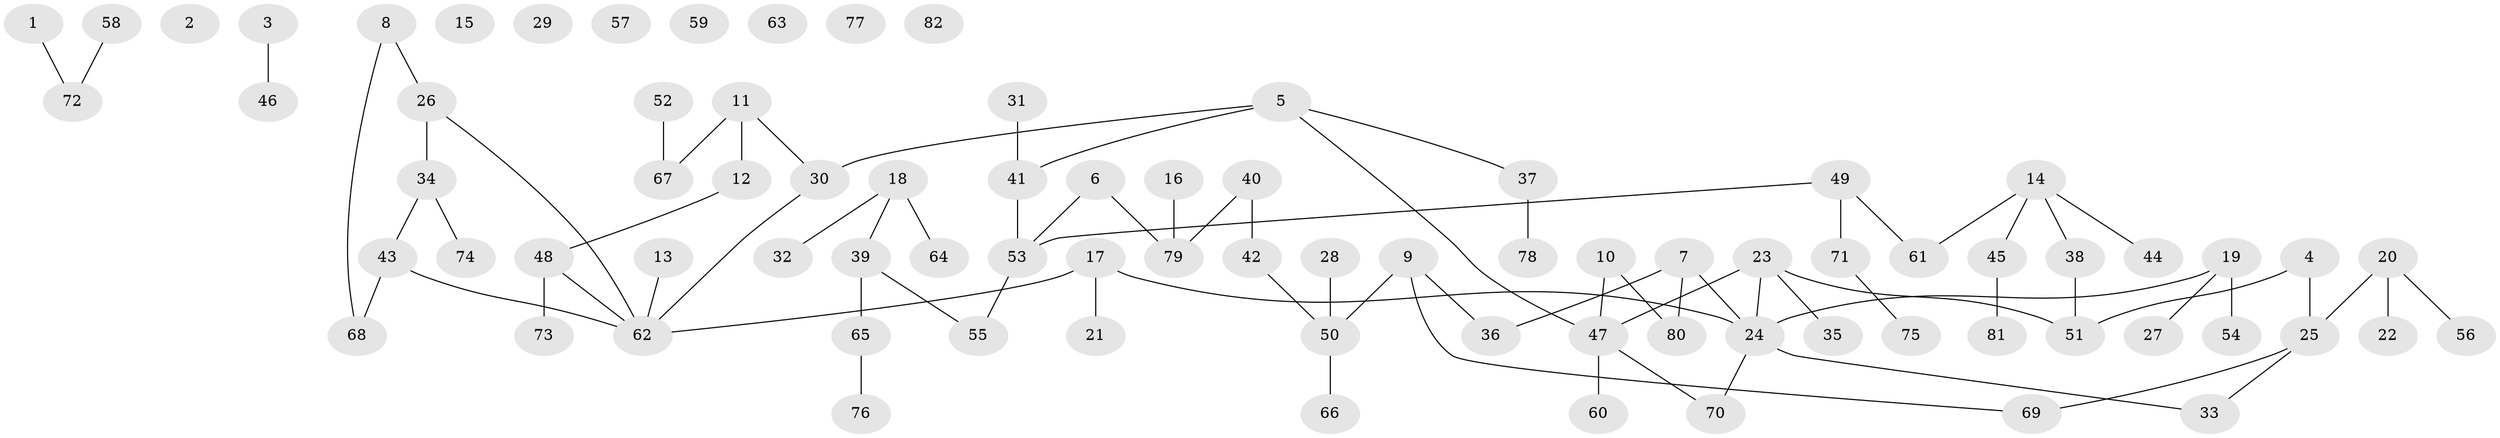 // coarse degree distribution, {6: 0.0625, 3: 0.3125, 2: 0.25, 4: 0.0625, 1: 0.3125}
// Generated by graph-tools (version 1.1) at 2025/48/03/04/25 22:48:18]
// undirected, 82 vertices, 81 edges
graph export_dot {
  node [color=gray90,style=filled];
  1;
  2;
  3;
  4;
  5;
  6;
  7;
  8;
  9;
  10;
  11;
  12;
  13;
  14;
  15;
  16;
  17;
  18;
  19;
  20;
  21;
  22;
  23;
  24;
  25;
  26;
  27;
  28;
  29;
  30;
  31;
  32;
  33;
  34;
  35;
  36;
  37;
  38;
  39;
  40;
  41;
  42;
  43;
  44;
  45;
  46;
  47;
  48;
  49;
  50;
  51;
  52;
  53;
  54;
  55;
  56;
  57;
  58;
  59;
  60;
  61;
  62;
  63;
  64;
  65;
  66;
  67;
  68;
  69;
  70;
  71;
  72;
  73;
  74;
  75;
  76;
  77;
  78;
  79;
  80;
  81;
  82;
  1 -- 72;
  3 -- 46;
  4 -- 25;
  4 -- 51;
  5 -- 30;
  5 -- 37;
  5 -- 41;
  5 -- 47;
  6 -- 53;
  6 -- 79;
  7 -- 24;
  7 -- 36;
  7 -- 80;
  8 -- 26;
  8 -- 68;
  9 -- 36;
  9 -- 50;
  9 -- 69;
  10 -- 47;
  10 -- 80;
  11 -- 12;
  11 -- 30;
  11 -- 67;
  12 -- 48;
  13 -- 62;
  14 -- 38;
  14 -- 44;
  14 -- 45;
  14 -- 61;
  16 -- 79;
  17 -- 21;
  17 -- 24;
  17 -- 62;
  18 -- 32;
  18 -- 39;
  18 -- 64;
  19 -- 24;
  19 -- 27;
  19 -- 54;
  20 -- 22;
  20 -- 25;
  20 -- 56;
  23 -- 24;
  23 -- 35;
  23 -- 47;
  23 -- 51;
  24 -- 33;
  24 -- 70;
  25 -- 33;
  25 -- 69;
  26 -- 34;
  26 -- 62;
  28 -- 50;
  30 -- 62;
  31 -- 41;
  34 -- 43;
  34 -- 74;
  37 -- 78;
  38 -- 51;
  39 -- 55;
  39 -- 65;
  40 -- 42;
  40 -- 79;
  41 -- 53;
  42 -- 50;
  43 -- 62;
  43 -- 68;
  45 -- 81;
  47 -- 60;
  47 -- 70;
  48 -- 62;
  48 -- 73;
  49 -- 53;
  49 -- 61;
  49 -- 71;
  50 -- 66;
  52 -- 67;
  53 -- 55;
  58 -- 72;
  65 -- 76;
  71 -- 75;
}
